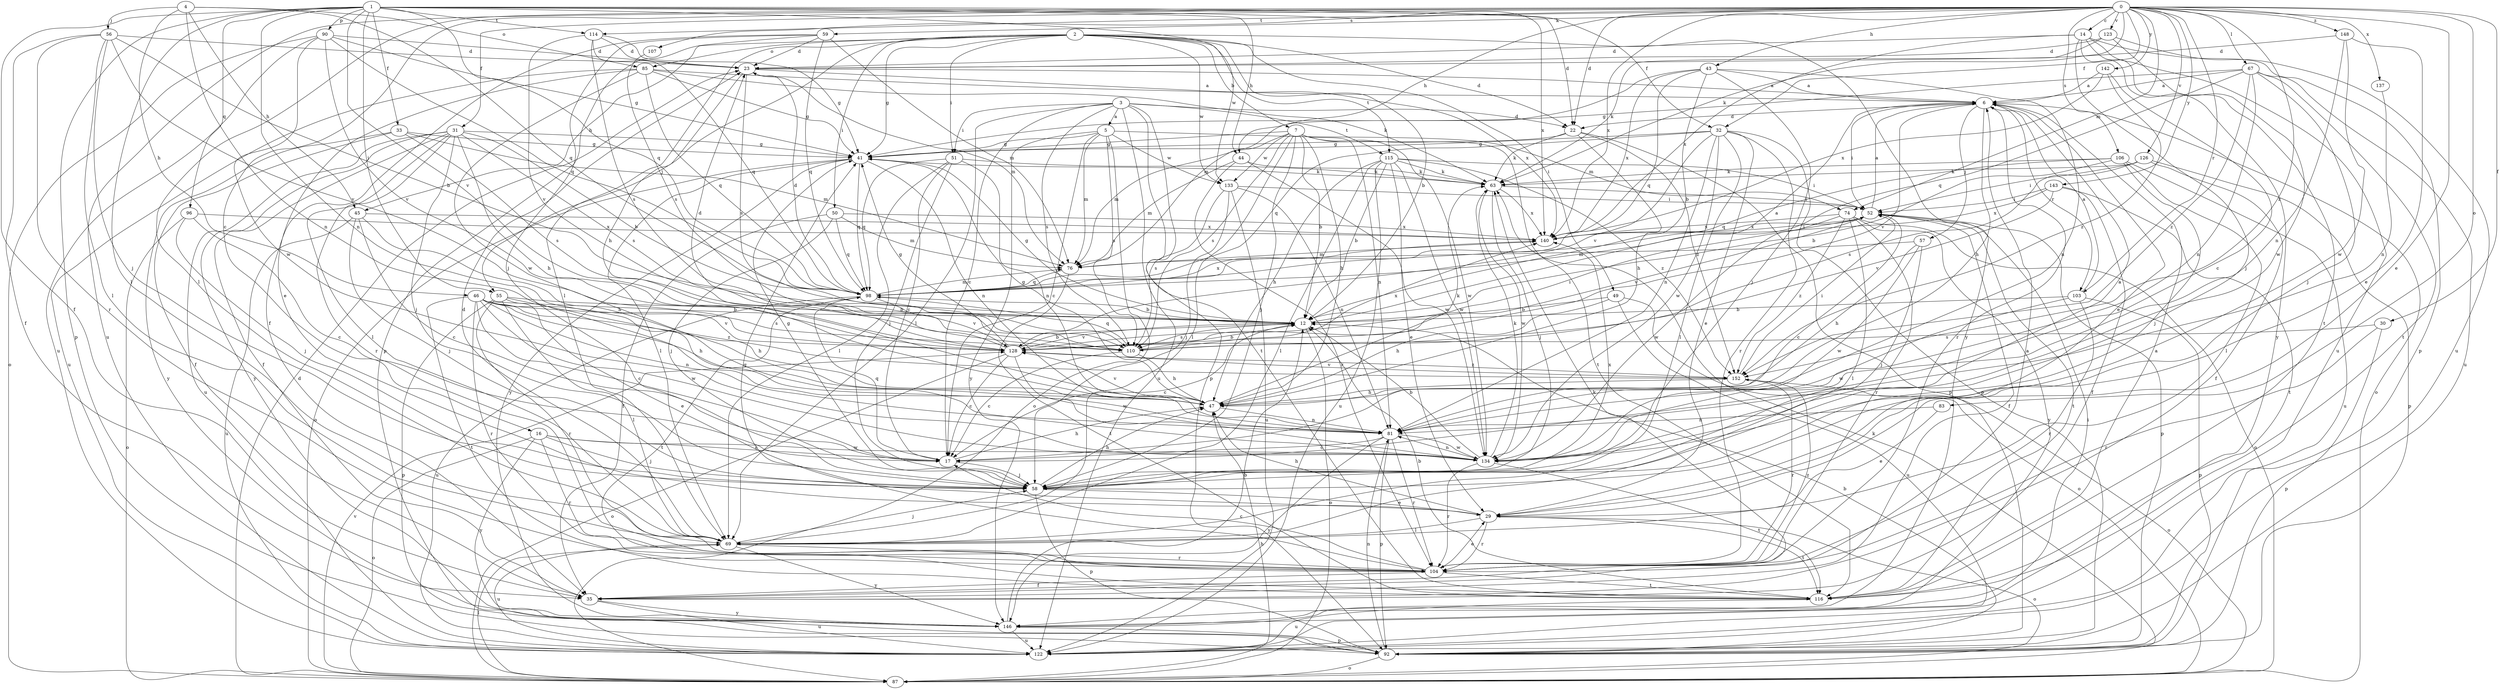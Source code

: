 strict digraph  {
0;
1;
2;
3;
4;
5;
6;
7;
12;
14;
16;
17;
22;
23;
29;
30;
31;
32;
33;
35;
41;
43;
44;
45;
46;
47;
49;
50;
51;
52;
55;
56;
57;
58;
59;
63;
67;
69;
74;
76;
81;
83;
85;
87;
90;
92;
96;
98;
103;
104;
106;
107;
110;
114;
115;
116;
122;
123;
126;
128;
133;
134;
137;
140;
142;
143;
146;
148;
152;
0 -> 14  [label=c];
0 -> 16  [label=c];
0 -> 22  [label=d];
0 -> 29  [label=e];
0 -> 30  [label=f];
0 -> 31  [label=f];
0 -> 32  [label=f];
0 -> 43  [label=h];
0 -> 44  [label=h];
0 -> 59  [label=k];
0 -> 63  [label=k];
0 -> 67  [label=l];
0 -> 69  [label=l];
0 -> 74  [label=m];
0 -> 83  [label=o];
0 -> 103  [label=r];
0 -> 106  [label=s];
0 -> 107  [label=s];
0 -> 114  [label=t];
0 -> 122  [label=u];
0 -> 123  [label=v];
0 -> 126  [label=v];
0 -> 137  [label=x];
0 -> 140  [label=x];
0 -> 142  [label=y];
0 -> 143  [label=y];
0 -> 148  [label=z];
0 -> 152  [label=z];
1 -> 22  [label=d];
1 -> 32  [label=f];
1 -> 33  [label=f];
1 -> 35  [label=f];
1 -> 44  [label=h];
1 -> 55  [label=j];
1 -> 69  [label=l];
1 -> 81  [label=n];
1 -> 90  [label=p];
1 -> 92  [label=p];
1 -> 96  [label=q];
1 -> 98  [label=q];
1 -> 114  [label=t];
1 -> 128  [label=v];
1 -> 133  [label=w];
1 -> 140  [label=x];
2 -> 7  [label=b];
2 -> 12  [label=b];
2 -> 22  [label=d];
2 -> 41  [label=g];
2 -> 45  [label=h];
2 -> 49  [label=i];
2 -> 50  [label=i];
2 -> 51  [label=i];
2 -> 55  [label=j];
2 -> 69  [label=l];
2 -> 85  [label=o];
2 -> 115  [label=t];
2 -> 133  [label=w];
2 -> 146  [label=y];
3 -> 5  [label=a];
3 -> 17  [label=c];
3 -> 22  [label=d];
3 -> 51  [label=i];
3 -> 69  [label=l];
3 -> 92  [label=p];
3 -> 110  [label=s];
3 -> 115  [label=t];
3 -> 116  [label=t];
3 -> 122  [label=u];
4 -> 45  [label=h];
4 -> 46  [label=h];
4 -> 56  [label=j];
4 -> 81  [label=n];
4 -> 85  [label=o];
4 -> 98  [label=q];
5 -> 17  [label=c];
5 -> 41  [label=g];
5 -> 74  [label=m];
5 -> 76  [label=m];
5 -> 87  [label=o];
5 -> 110  [label=s];
5 -> 133  [label=w];
5 -> 146  [label=y];
6 -> 22  [label=d];
6 -> 29  [label=e];
6 -> 47  [label=h];
6 -> 52  [label=i];
6 -> 57  [label=j];
6 -> 87  [label=o];
6 -> 103  [label=r];
6 -> 104  [label=r];
6 -> 128  [label=v];
7 -> 12  [label=b];
7 -> 41  [label=g];
7 -> 47  [label=h];
7 -> 58  [label=j];
7 -> 69  [label=l];
7 -> 76  [label=m];
7 -> 81  [label=n];
7 -> 110  [label=s];
7 -> 116  [label=t];
7 -> 133  [label=w];
7 -> 134  [label=w];
12 -> 6  [label=a];
12 -> 17  [label=c];
12 -> 41  [label=g];
12 -> 87  [label=o];
12 -> 110  [label=s];
12 -> 128  [label=v];
14 -> 23  [label=d];
14 -> 58  [label=j];
14 -> 92  [label=p];
14 -> 116  [label=t];
14 -> 122  [label=u];
14 -> 140  [label=x];
14 -> 146  [label=y];
16 -> 17  [label=c];
16 -> 58  [label=j];
16 -> 87  [label=o];
16 -> 104  [label=r];
16 -> 134  [label=w];
16 -> 146  [label=y];
17 -> 47  [label=h];
17 -> 58  [label=j];
17 -> 98  [label=q];
22 -> 41  [label=g];
22 -> 47  [label=h];
22 -> 63  [label=k];
22 -> 92  [label=p];
22 -> 152  [label=z];
23 -> 6  [label=a];
23 -> 47  [label=h];
23 -> 76  [label=m];
23 -> 110  [label=s];
23 -> 140  [label=x];
29 -> 47  [label=h];
29 -> 69  [label=l];
29 -> 87  [label=o];
29 -> 104  [label=r];
29 -> 116  [label=t];
30 -> 92  [label=p];
30 -> 104  [label=r];
30 -> 110  [label=s];
31 -> 12  [label=b];
31 -> 35  [label=f];
31 -> 41  [label=g];
31 -> 47  [label=h];
31 -> 58  [label=j];
31 -> 69  [label=l];
31 -> 104  [label=r];
31 -> 110  [label=s];
31 -> 122  [label=u];
31 -> 146  [label=y];
32 -> 29  [label=e];
32 -> 41  [label=g];
32 -> 69  [label=l];
32 -> 81  [label=n];
32 -> 92  [label=p];
32 -> 98  [label=q];
32 -> 104  [label=r];
32 -> 128  [label=v];
32 -> 134  [label=w];
33 -> 35  [label=f];
33 -> 41  [label=g];
33 -> 76  [label=m];
33 -> 110  [label=s];
33 -> 146  [label=y];
35 -> 6  [label=a];
35 -> 63  [label=k];
35 -> 122  [label=u];
35 -> 146  [label=y];
41 -> 63  [label=k];
41 -> 69  [label=l];
41 -> 81  [label=n];
41 -> 87  [label=o];
41 -> 98  [label=q];
41 -> 146  [label=y];
43 -> 6  [label=a];
43 -> 12  [label=b];
43 -> 58  [label=j];
43 -> 76  [label=m];
43 -> 81  [label=n];
43 -> 98  [label=q];
43 -> 140  [label=x];
44 -> 63  [label=k];
44 -> 76  [label=m];
44 -> 104  [label=r];
44 -> 134  [label=w];
45 -> 17  [label=c];
45 -> 47  [label=h];
45 -> 58  [label=j];
45 -> 122  [label=u];
45 -> 140  [label=x];
46 -> 12  [label=b];
46 -> 17  [label=c];
46 -> 47  [label=h];
46 -> 81  [label=n];
46 -> 104  [label=r];
46 -> 110  [label=s];
46 -> 116  [label=t];
46 -> 128  [label=v];
46 -> 134  [label=w];
46 -> 152  [label=z];
47 -> 41  [label=g];
47 -> 63  [label=k];
47 -> 81  [label=n];
47 -> 128  [label=v];
49 -> 12  [label=b];
49 -> 47  [label=h];
49 -> 87  [label=o];
49 -> 122  [label=u];
50 -> 35  [label=f];
50 -> 58  [label=j];
50 -> 76  [label=m];
50 -> 98  [label=q];
50 -> 140  [label=x];
51 -> 17  [label=c];
51 -> 58  [label=j];
51 -> 63  [label=k];
51 -> 69  [label=l];
51 -> 81  [label=n];
51 -> 98  [label=q];
52 -> 6  [label=a];
52 -> 17  [label=c];
52 -> 35  [label=f];
52 -> 92  [label=p];
52 -> 116  [label=t];
52 -> 128  [label=v];
52 -> 140  [label=x];
55 -> 12  [label=b];
55 -> 29  [label=e];
55 -> 47  [label=h];
55 -> 69  [label=l];
55 -> 92  [label=p];
55 -> 104  [label=r];
56 -> 12  [label=b];
56 -> 23  [label=d];
56 -> 35  [label=f];
56 -> 58  [label=j];
56 -> 69  [label=l];
56 -> 104  [label=r];
56 -> 128  [label=v];
57 -> 47  [label=h];
57 -> 58  [label=j];
57 -> 76  [label=m];
57 -> 134  [label=w];
58 -> 29  [label=e];
58 -> 41  [label=g];
58 -> 47  [label=h];
58 -> 92  [label=p];
58 -> 140  [label=x];
59 -> 23  [label=d];
59 -> 35  [label=f];
59 -> 58  [label=j];
59 -> 76  [label=m];
59 -> 92  [label=p];
59 -> 98  [label=q];
63 -> 52  [label=i];
63 -> 58  [label=j];
63 -> 134  [label=w];
63 -> 140  [label=x];
67 -> 6  [label=a];
67 -> 41  [label=g];
67 -> 58  [label=j];
67 -> 81  [label=n];
67 -> 98  [label=q];
67 -> 116  [label=t];
67 -> 122  [label=u];
67 -> 152  [label=z];
69 -> 23  [label=d];
69 -> 58  [label=j];
69 -> 104  [label=r];
69 -> 122  [label=u];
69 -> 146  [label=y];
74 -> 69  [label=l];
74 -> 87  [label=o];
74 -> 104  [label=r];
74 -> 134  [label=w];
74 -> 140  [label=x];
74 -> 146  [label=y];
74 -> 152  [label=z];
76 -> 98  [label=q];
76 -> 116  [label=t];
81 -> 17  [label=c];
81 -> 92  [label=p];
81 -> 104  [label=r];
81 -> 134  [label=w];
81 -> 146  [label=y];
83 -> 29  [label=e];
83 -> 81  [label=n];
85 -> 6  [label=a];
85 -> 29  [label=e];
85 -> 41  [label=g];
85 -> 63  [label=k];
85 -> 98  [label=q];
85 -> 122  [label=u];
85 -> 134  [label=w];
87 -> 23  [label=d];
87 -> 47  [label=h];
87 -> 63  [label=k];
87 -> 69  [label=l];
87 -> 128  [label=v];
90 -> 23  [label=d];
90 -> 41  [label=g];
90 -> 87  [label=o];
90 -> 98  [label=q];
90 -> 122  [label=u];
90 -> 128  [label=v];
90 -> 134  [label=w];
92 -> 12  [label=b];
92 -> 81  [label=n];
92 -> 87  [label=o];
96 -> 17  [label=c];
96 -> 58  [label=j];
96 -> 87  [label=o];
96 -> 140  [label=x];
98 -> 12  [label=b];
98 -> 23  [label=d];
98 -> 76  [label=m];
98 -> 116  [label=t];
98 -> 122  [label=u];
98 -> 128  [label=v];
98 -> 140  [label=x];
103 -> 6  [label=a];
103 -> 12  [label=b];
103 -> 92  [label=p];
103 -> 104  [label=r];
103 -> 134  [label=w];
104 -> 17  [label=c];
104 -> 29  [label=e];
104 -> 35  [label=f];
104 -> 41  [label=g];
104 -> 116  [label=t];
104 -> 152  [label=z];
106 -> 12  [label=b];
106 -> 58  [label=j];
106 -> 63  [label=k];
106 -> 69  [label=l];
106 -> 98  [label=q];
106 -> 122  [label=u];
107 -> 110  [label=s];
110 -> 12  [label=b];
110 -> 17  [label=c];
110 -> 47  [label=h];
110 -> 98  [label=q];
110 -> 140  [label=x];
114 -> 23  [label=d];
114 -> 41  [label=g];
114 -> 98  [label=q];
114 -> 110  [label=s];
114 -> 128  [label=v];
115 -> 12  [label=b];
115 -> 29  [label=e];
115 -> 47  [label=h];
115 -> 52  [label=i];
115 -> 63  [label=k];
115 -> 69  [label=l];
115 -> 122  [label=u];
115 -> 134  [label=w];
115 -> 152  [label=z];
116 -> 6  [label=a];
116 -> 12  [label=b];
116 -> 122  [label=u];
123 -> 23  [label=d];
123 -> 63  [label=k];
123 -> 122  [label=u];
123 -> 134  [label=w];
126 -> 35  [label=f];
126 -> 52  [label=i];
126 -> 63  [label=k];
126 -> 92  [label=p];
126 -> 110  [label=s];
128 -> 12  [label=b];
128 -> 17  [label=c];
128 -> 23  [label=d];
128 -> 41  [label=g];
128 -> 52  [label=i];
128 -> 87  [label=o];
128 -> 134  [label=w];
128 -> 152  [label=z];
133 -> 52  [label=i];
133 -> 58  [label=j];
133 -> 81  [label=n];
133 -> 110  [label=s];
133 -> 122  [label=u];
134 -> 6  [label=a];
134 -> 12  [label=b];
134 -> 63  [label=k];
134 -> 81  [label=n];
134 -> 104  [label=r];
134 -> 116  [label=t];
137 -> 81  [label=n];
140 -> 52  [label=i];
140 -> 76  [label=m];
142 -> 6  [label=a];
142 -> 17  [label=c];
142 -> 140  [label=x];
142 -> 152  [label=z];
143 -> 35  [label=f];
143 -> 52  [label=i];
143 -> 116  [label=t];
143 -> 128  [label=v];
143 -> 140  [label=x];
146 -> 12  [label=b];
146 -> 52  [label=i];
146 -> 92  [label=p];
146 -> 122  [label=u];
148 -> 23  [label=d];
148 -> 29  [label=e];
148 -> 81  [label=n];
148 -> 134  [label=w];
152 -> 47  [label=h];
152 -> 52  [label=i];
152 -> 87  [label=o];
152 -> 104  [label=r];
152 -> 128  [label=v];
}
